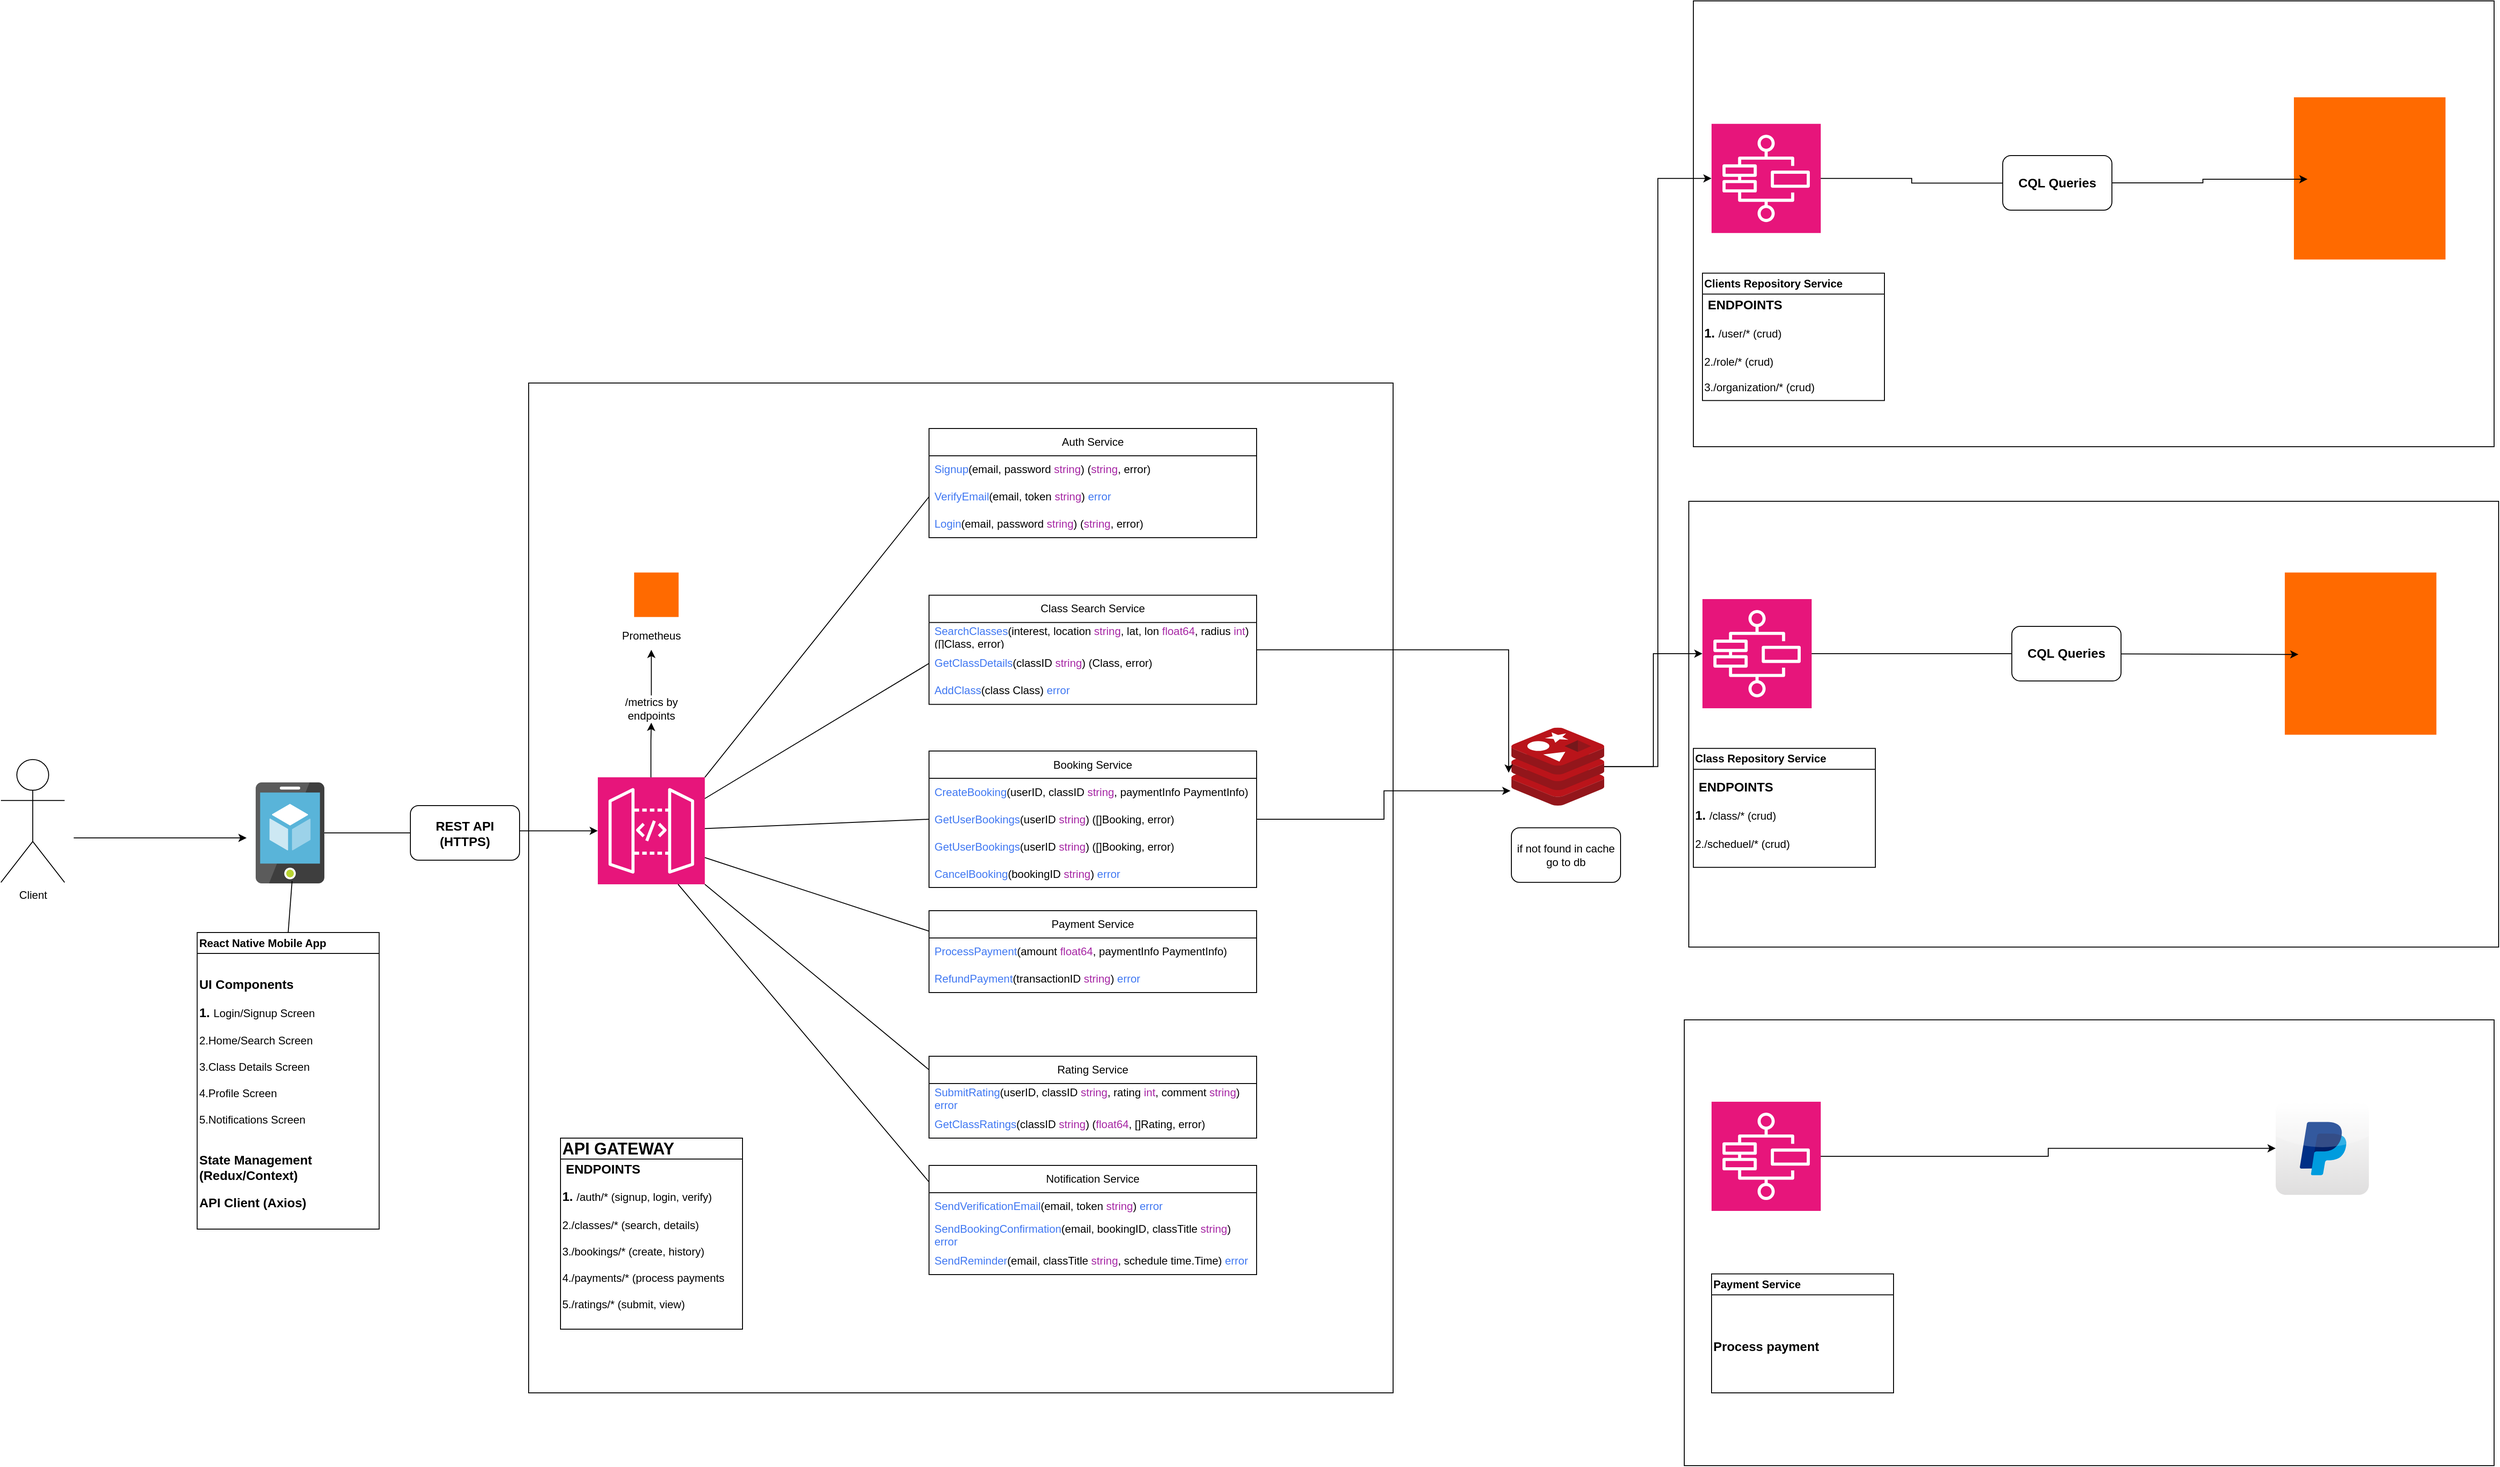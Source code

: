 <mxfile version="26.0.16">
  <diagram name="Page-1" id="qcjHH5lsIiazsaa5W-ul">
    <mxGraphModel dx="4270" dy="3380" grid="1" gridSize="10" guides="1" tooltips="1" connect="1" arrows="1" fold="1" page="1" pageScale="1" pageWidth="850" pageHeight="1100" math="0" shadow="0">
      <root>
        <object label="" id="0">
          <mxCell />
        </object>
        <mxCell id="1" parent="0" />
        <mxCell id="JZDSqkAnThd7MCSSOPGy-16" value="" style="rounded=0;whiteSpace=wrap;html=1;" vertex="1" parent="1">
          <mxGeometry x="1565" y="-40" width="890" height="490" as="geometry" />
        </mxCell>
        <mxCell id="JZDSqkAnThd7MCSSOPGy-15" value="" style="rounded=0;whiteSpace=wrap;html=1;" vertex="1" parent="1">
          <mxGeometry x="1570" y="-590" width="880" height="490" as="geometry" />
        </mxCell>
        <mxCell id="cJNAo7-rpcSI7vIQ_iWm-20" value="" style="rounded=0;whiteSpace=wrap;html=1;" parent="1" vertex="1">
          <mxGeometry x="290" y="-170" width="950" height="1110" as="geometry" />
        </mxCell>
        <mxCell id="cJNAo7-rpcSI7vIQ_iWm-12" style="edgeStyle=orthogonalEdgeStyle;rounded=0;orthogonalLoop=1;jettySize=auto;html=1;entryX=0;entryY=0.5;entryDx=0;entryDy=0;entryPerimeter=0;" parent="1" source="UwGBYlB62zekXMj5KIBy-1" target="UwGBYlB62zekXMj5KIBy-3" edge="1">
          <mxGeometry relative="1" as="geometry">
            <mxPoint x="220" y="324.5" as="targetPoint" />
          </mxGeometry>
        </mxCell>
        <mxCell id="UwGBYlB62zekXMj5KIBy-1" value="" style="image;sketch=0;aspect=fixed;html=1;points=[];align=center;fontSize=12;image=img/lib/mscae/App_Service_Mobile_App.svg;" parent="1" vertex="1">
          <mxGeometry x="-10" y="269" width="75.48" height="111" as="geometry" />
        </mxCell>
        <mxCell id="UAeihqjAnbuL0MjybBQk-22" style="edgeStyle=orthogonalEdgeStyle;rounded=0;orthogonalLoop=1;jettySize=auto;html=1;" parent="1" source="UwGBYlB62zekXMj5KIBy-3" target="cJNAo7-rpcSI7vIQ_iWm-20" edge="1">
          <mxGeometry relative="1" as="geometry">
            <Array as="points">
              <mxPoint x="630" y="-130" />
              <mxPoint x="630" y="-130" />
            </Array>
          </mxGeometry>
        </mxCell>
        <mxCell id="UwGBYlB62zekXMj5KIBy-3" value="" style="sketch=0;points=[[0,0,0],[0.25,0,0],[0.5,0,0],[0.75,0,0],[1,0,0],[0,1,0],[0.25,1,0],[0.5,1,0],[0.75,1,0],[1,1,0],[0,0.25,0],[0,0.5,0],[0,0.75,0],[1,0.25,0],[1,0.5,0],[1,0.75,0]];outlineConnect=0;fontColor=#232F3E;fillColor=#E7157B;strokeColor=#ffffff;dashed=0;verticalLabelPosition=bottom;verticalAlign=top;align=center;html=1;fontSize=12;fontStyle=0;aspect=fixed;shape=mxgraph.aws4.resourceIcon;resIcon=mxgraph.aws4.api_gateway;" parent="1" vertex="1">
          <mxGeometry x="366" y="263.4" width="117.6" height="117.6" as="geometry" />
        </mxCell>
        <mxCell id="feQHXw3CqpQp4v3quzRs-2" value="Client" style="shape=umlActor;verticalLabelPosition=bottom;verticalAlign=top;html=1;outlineConnect=0;" parent="1" vertex="1">
          <mxGeometry x="-290" y="243.9" width="70" height="135" as="geometry" />
        </mxCell>
        <mxCell id="feQHXw3CqpQp4v3quzRs-13" value="" style="points=[];aspect=fixed;html=1;align=center;shadow=0;dashed=0;fillColor=#FF6A00;strokeColor=none;shape=mxgraph.alibaba_cloud.prometheus;" parent="1" vertex="1">
          <mxGeometry x="405.9" y="38.3" width="48.9" height="48.9" as="geometry" />
        </mxCell>
        <mxCell id="feQHXw3CqpQp4v3quzRs-14" value="Prometheus" style="text;html=1;align=center;verticalAlign=middle;whiteSpace=wrap;rounded=0;" parent="1" vertex="1">
          <mxGeometry x="394.8" y="93.2" width="60" height="30" as="geometry" />
        </mxCell>
        <mxCell id="feQHXw3CqpQp4v3quzRs-15" value="" style="endArrow=classic;html=1;rounded=0;entryX=0.5;entryY=1;entryDx=0;entryDy=0;" parent="1" source="feQHXw3CqpQp4v3quzRs-16" target="feQHXw3CqpQp4v3quzRs-14" edge="1">
          <mxGeometry width="50" height="50" relative="1" as="geometry">
            <mxPoint x="353.35" y="284.4" as="sourcePoint" />
            <mxPoint x="363.35" y="213.4" as="targetPoint" />
          </mxGeometry>
        </mxCell>
        <mxCell id="feQHXw3CqpQp4v3quzRs-18" value="" style="endArrow=classic;html=1;rounded=0;entryX=0.5;entryY=1;entryDx=0;entryDy=0;" parent="1" target="feQHXw3CqpQp4v3quzRs-16" edge="1">
          <mxGeometry width="50" height="50" relative="1" as="geometry">
            <mxPoint x="424.35" y="263.4" as="sourcePoint" />
            <mxPoint x="352.35" y="183.4" as="targetPoint" />
            <Array as="points">
              <mxPoint x="424.35" y="223.4" />
            </Array>
          </mxGeometry>
        </mxCell>
        <mxCell id="feQHXw3CqpQp4v3quzRs-16" value="/metrics by endpoints" style="text;html=1;align=center;verticalAlign=middle;whiteSpace=wrap;rounded=0;" parent="1" vertex="1">
          <mxGeometry x="394.8" y="173.4" width="60" height="30" as="geometry" />
        </mxCell>
        <mxCell id="cJNAo7-rpcSI7vIQ_iWm-6" value="" style="endArrow=classic;html=1;rounded=0;" parent="1" edge="1">
          <mxGeometry width="50" height="50" relative="1" as="geometry">
            <mxPoint x="-210" y="330" as="sourcePoint" />
            <mxPoint x="-20" y="330" as="targetPoint" />
          </mxGeometry>
        </mxCell>
        <mxCell id="cJNAo7-rpcSI7vIQ_iWm-8" value="&lt;div&gt;React Native Mobile App&lt;/div&gt;" style="swimlane;whiteSpace=wrap;html=1;startSize=23;align=left;" parent="1" vertex="1">
          <mxGeometry x="-74.3" y="434" width="200" height="326" as="geometry" />
        </mxCell>
        <mxCell id="cJNAo7-rpcSI7vIQ_iWm-11" value="&lt;h3&gt;UI Components&lt;/h3&gt;&lt;h3&gt;1.&amp;nbsp;&lt;span style=&quot;background-color: transparent; color: light-dark(rgb(0, 0, 0), rgb(255, 255, 255)); font-size: 12px; font-weight: normal;&quot;&gt;Login/Signup Screen&lt;/span&gt;&lt;/h3&gt;&lt;h3&gt;&lt;span style=&quot;background-color: transparent; color: light-dark(rgb(0, 0, 0), rgb(255, 255, 255)); font-size: 12px; font-weight: normal;&quot;&gt;2.&lt;/span&gt;&lt;span style=&quot;background-color: transparent; color: light-dark(rgb(0, 0, 0), rgb(255, 255, 255)); font-size: 12px; font-weight: normal;&quot;&gt;Home/Search Screen&lt;/span&gt;&lt;/h3&gt;&lt;div&gt;3.&lt;span style=&quot;background-color: transparent; color: light-dark(rgb(0, 0, 0), rgb(255, 255, 255));&quot;&gt;Class Details Screen&lt;/span&gt;&lt;/div&gt;&lt;div&gt;&lt;span style=&quot;background-color: transparent; color: light-dark(rgb(0, 0, 0), rgb(255, 255, 255));&quot;&gt;&lt;br&gt;&lt;/span&gt;&lt;/div&gt;&lt;div&gt;&lt;span style=&quot;background-color: transparent; color: light-dark(rgb(0, 0, 0), rgb(255, 255, 255));&quot;&gt;4.&lt;/span&gt;&lt;span style=&quot;background-color: transparent; color: light-dark(rgb(0, 0, 0), rgb(255, 255, 255));&quot;&gt;Profile Screen&lt;/span&gt;&lt;/div&gt;&lt;div&gt;&lt;span style=&quot;background-color: transparent; color: light-dark(rgb(0, 0, 0), rgb(255, 255, 255));&quot;&gt;&lt;br&gt;&lt;/span&gt;&lt;/div&gt;&lt;div&gt;&lt;div&gt;5.Notifications Screen&lt;/div&gt;&lt;/div&gt;&lt;div&gt;&lt;br&gt;&lt;/div&gt;&lt;div&gt;&lt;h3&gt;State Management (Redux/Context)&lt;/h3&gt;&lt;/div&gt;&lt;div&gt;&lt;h3&gt;API Client (Axios)&lt;/h3&gt;&lt;/div&gt;" style="text;html=1;align=left;verticalAlign=middle;whiteSpace=wrap;rounded=0;" parent="cJNAo7-rpcSI7vIQ_iWm-8" vertex="1">
          <mxGeometry y="24.4" width="195.92" height="305.6" as="geometry" />
        </mxCell>
        <mxCell id="cJNAo7-rpcSI7vIQ_iWm-13" value="&lt;h3&gt;REST API (HTTPS)&lt;/h3&gt;" style="rounded=1;whiteSpace=wrap;html=1;" parent="1" vertex="1">
          <mxGeometry x="160" y="294.5" width="120" height="60" as="geometry" />
        </mxCell>
        <mxCell id="cJNAo7-rpcSI7vIQ_iWm-14" value="&lt;h2&gt;API GATEWAY&lt;/h2&gt;" style="swimlane;whiteSpace=wrap;html=1;startSize=23;align=left;" parent="1" vertex="1">
          <mxGeometry x="325" y="660" width="200" height="210" as="geometry" />
        </mxCell>
        <mxCell id="cJNAo7-rpcSI7vIQ_iWm-15" value="&lt;h3&gt;&amp;nbsp;ENDPOINTS&lt;/h3&gt;&lt;h3&gt;1.&amp;nbsp;&lt;span style=&quot;background-color: transparent; color: light-dark(rgb(0, 0, 0), rgb(255, 255, 255)); font-size: 12px; font-weight: normal;&quot; class=&quot;text-sm px-1 rounded-sm !font-mono bg-sunset/10 text-rust dark:bg-dawn/10 dark:text-dawn&quot;&gt;/auth/*&lt;/span&gt;&lt;span style=&quot;background-color: transparent; color: light-dark(rgb(0, 0, 0), rgb(255, 255, 255)); font-size: 12px; font-weight: normal;&quot;&gt; (signup, login, verify)&lt;/span&gt;&lt;/h3&gt;&lt;h3&gt;&lt;span style=&quot;background-color: transparent; color: light-dark(rgb(0, 0, 0), rgb(255, 255, 255)); font-size: 12px; font-weight: normal;&quot;&gt;2.&lt;/span&gt;&lt;span style=&quot;background-color: transparent; color: light-dark(rgb(0, 0, 0), rgb(255, 255, 255)); font-size: 12px; font-weight: normal;&quot; class=&quot;text-sm px-1 rounded-sm !font-mono bg-sunset/10 text-rust dark:bg-dawn/10 dark:text-dawn&quot;&gt;/classes/*&lt;/span&gt;&lt;span style=&quot;background-color: transparent; color: light-dark(rgb(0, 0, 0), rgb(255, 255, 255)); font-size: 12px; font-weight: normal;&quot;&gt; (search, details)&lt;/span&gt;&lt;/h3&gt;&lt;div&gt;3.&lt;span style=&quot;background-color: transparent; color: light-dark(rgb(0, 0, 0), rgb(255, 255, 255));&quot; class=&quot;text-sm px-1 rounded-sm !font-mono bg-sunset/10 text-rust dark:bg-dawn/10 dark:text-dawn&quot;&gt;/bookings/*&lt;/span&gt;&lt;span style=&quot;background-color: transparent; color: light-dark(rgb(0, 0, 0), rgb(255, 255, 255));&quot;&gt; (create, history)&lt;/span&gt;&lt;/div&gt;&lt;div&gt;&lt;span style=&quot;background-color: transparent; color: light-dark(rgb(0, 0, 0), rgb(255, 255, 255));&quot;&gt;&lt;br&gt;&lt;/span&gt;&lt;/div&gt;&lt;div&gt;&lt;span style=&quot;background-color: transparent; color: light-dark(rgb(0, 0, 0), rgb(255, 255, 255));&quot;&gt;4.&lt;/span&gt;&lt;span style=&quot;background-color: transparent; color: light-dark(rgb(0, 0, 0), rgb(255, 255, 255));&quot; class=&quot;text-sm px-1 rounded-sm !font-mono bg-sunset/10 text-rust dark:bg-dawn/10 dark:text-dawn&quot;&gt;/payments/*&lt;/span&gt;&lt;span style=&quot;background-color: transparent; color: light-dark(rgb(0, 0, 0), rgb(255, 255, 255));&quot;&gt; (process payments&lt;/span&gt;&lt;/div&gt;&lt;div&gt;&lt;span style=&quot;background-color: transparent; color: light-dark(rgb(0, 0, 0), rgb(255, 255, 255));&quot;&gt;&lt;br&gt;&lt;/span&gt;&lt;/div&gt;&lt;div&gt;&lt;div&gt;5.&lt;span style=&quot;background-color: transparent; color: light-dark(rgb(0, 0, 0), rgb(255, 255, 255));&quot; class=&quot;text-sm px-1 rounded-sm !font-mono bg-sunset/10 text-rust dark:bg-dawn/10 dark:text-dawn&quot;&gt;/ratings/*&lt;/span&gt;&lt;span style=&quot;background-color: transparent; color: light-dark(rgb(0, 0, 0), rgb(255, 255, 255));&quot;&gt; (submit, view)&lt;/span&gt;&lt;/div&gt;&lt;/div&gt;&lt;div&gt;&lt;br&gt;&lt;/div&gt;&lt;div&gt;&lt;h3&gt;&lt;br&gt;&lt;/h3&gt;&lt;/div&gt;" style="text;html=1;align=left;verticalAlign=middle;whiteSpace=wrap;rounded=0;" parent="cJNAo7-rpcSI7vIQ_iWm-14" vertex="1">
          <mxGeometry y="20.4" width="195.92" height="219.6" as="geometry" />
        </mxCell>
        <mxCell id="cJNAo7-rpcSI7vIQ_iWm-17" value="" style="endArrow=none;html=1;rounded=0;exitX=0.5;exitY=0;exitDx=0;exitDy=0;" parent="1" source="cJNAo7-rpcSI7vIQ_iWm-8" edge="1">
          <mxGeometry width="50" height="50" relative="1" as="geometry">
            <mxPoint x="30" y="428" as="sourcePoint" />
            <mxPoint x="30" y="377.5" as="targetPoint" />
          </mxGeometry>
        </mxCell>
        <mxCell id="UAeihqjAnbuL0MjybBQk-2" value="" style="image;sketch=0;aspect=fixed;html=1;points=[];align=center;fontSize=12;image=img/lib/mscae/Cache_Redis_Product.svg;" parent="1" vertex="1">
          <mxGeometry x="1370" y="208.8" width="102.02" height="85.7" as="geometry" />
        </mxCell>
        <mxCell id="UAeihqjAnbuL0MjybBQk-3" value="&lt;div&gt;Auth Service&lt;/div&gt;" style="swimlane;fontStyle=0;childLayout=stackLayout;horizontal=1;startSize=30;horizontalStack=0;resizeParent=1;resizeParentMax=0;resizeLast=0;collapsible=1;marginBottom=0;whiteSpace=wrap;html=1;" parent="1" vertex="1">
          <mxGeometry x="730" y="-120" width="360" height="120" as="geometry" />
        </mxCell>
        <mxCell id="UAeihqjAnbuL0MjybBQk-4" value="&lt;span style=&quot;color: rgb(64, 120, 242);&quot; class=&quot;hljs-function&quot;&gt;Signup&lt;/span&gt;&lt;span class=&quot;hljs-function hljs-params&quot;&gt;(email, password &lt;/span&gt;&lt;span style=&quot;color: rgb(166, 38, 164);&quot; class=&quot;hljs-function hljs-params&quot;&gt;string&lt;/span&gt;&lt;span class=&quot;hljs-function hljs-params&quot;&gt;)&lt;/span&gt;&lt;span class=&quot;hljs-function&quot;&gt; &lt;/span&gt;&lt;span class=&quot;hljs-function hljs-params&quot;&gt;(&lt;/span&gt;&lt;span style=&quot;color: rgb(166, 38, 164);&quot; class=&quot;hljs-function hljs-params&quot;&gt;string&lt;/span&gt;&lt;span class=&quot;hljs-function hljs-params&quot;&gt;, error)&lt;/span&gt;" style="text;strokeColor=none;fillColor=none;align=left;verticalAlign=middle;spacingLeft=4;spacingRight=4;overflow=hidden;points=[[0,0.5],[1,0.5]];portConstraint=eastwest;rotatable=0;whiteSpace=wrap;html=1;" parent="UAeihqjAnbuL0MjybBQk-3" vertex="1">
          <mxGeometry y="30" width="360" height="30" as="geometry" />
        </mxCell>
        <mxCell id="UAeihqjAnbuL0MjybBQk-17" value="&lt;span style=&quot;color: rgb(64, 120, 242);&quot; class=&quot;hljs-function&quot;&gt;VerifyEmail&lt;/span&gt;&lt;span class=&quot;hljs-function hljs-params&quot;&gt;(email, token&amp;nbsp;&lt;/span&gt;&lt;span style=&quot;color: rgb(166, 38, 164);&quot; class=&quot;hljs-function hljs-params&quot;&gt;string&lt;/span&gt;&lt;span class=&quot;hljs-function hljs-params&quot;&gt;)&lt;/span&gt;&lt;span class=&quot;hljs-function&quot;&gt;&amp;nbsp;&lt;/span&gt;&lt;span style=&quot;color: rgb(64, 120, 242);&quot; class=&quot;hljs-function&quot;&gt;error&lt;/span&gt;" style="text;strokeColor=none;fillColor=none;align=left;verticalAlign=middle;spacingLeft=4;spacingRight=4;overflow=hidden;points=[[0,0.5],[1,0.5]];portConstraint=eastwest;rotatable=0;whiteSpace=wrap;html=1;" parent="UAeihqjAnbuL0MjybBQk-3" vertex="1">
          <mxGeometry y="60" width="360" height="30" as="geometry" />
        </mxCell>
        <mxCell id="UAeihqjAnbuL0MjybBQk-18" value="&lt;div&gt;&lt;span style=&quot;color: rgb(64, 120, 242);&quot; class=&quot;hljs-function&quot;&gt;Login&lt;/span&gt;&lt;span class=&quot;hljs-function hljs-params&quot;&gt;(email, password &lt;/span&gt;&lt;span style=&quot;color: rgb(166, 38, 164);&quot; class=&quot;hljs-function hljs-params&quot;&gt;string&lt;/span&gt;&lt;span class=&quot;hljs-function hljs-params&quot;&gt;)&lt;/span&gt;&lt;span class=&quot;hljs-function&quot;&gt; &lt;/span&gt;&lt;span class=&quot;hljs-function hljs-params&quot;&gt;(&lt;/span&gt;&lt;span style=&quot;color: rgb(166, 38, 164);&quot; class=&quot;hljs-function hljs-params&quot;&gt;string&lt;/span&gt;&lt;span class=&quot;hljs-function hljs-params&quot;&gt;, error)&lt;/span&gt;&lt;/div&gt;" style="text;strokeColor=none;fillColor=none;align=left;verticalAlign=middle;spacingLeft=4;spacingRight=4;overflow=hidden;points=[[0,0.5],[1,0.5]];portConstraint=eastwest;rotatable=0;whiteSpace=wrap;html=1;" parent="UAeihqjAnbuL0MjybBQk-3" vertex="1">
          <mxGeometry y="90" width="360" height="30" as="geometry" />
        </mxCell>
        <mxCell id="UAeihqjAnbuL0MjybBQk-8" value="Class Search Service" style="swimlane;fontStyle=0;childLayout=stackLayout;horizontal=1;startSize=30;horizontalStack=0;resizeParent=1;resizeParentMax=0;resizeLast=0;collapsible=1;marginBottom=0;whiteSpace=wrap;html=1;" parent="1" vertex="1">
          <mxGeometry x="730" y="63.2" width="360" height="120" as="geometry" />
        </mxCell>
        <mxCell id="UAeihqjAnbuL0MjybBQk-9" value="&lt;div&gt;&lt;span style=&quot;color: rgb(64, 120, 242);&quot; class=&quot;hljs-function&quot;&gt;SearchClasses&lt;/span&gt;&lt;span class=&quot;hljs-function hljs-params&quot;&gt;(interest, location &lt;/span&gt;&lt;span style=&quot;color: rgb(166, 38, 164);&quot; class=&quot;hljs-function hljs-params&quot;&gt;string&lt;/span&gt;&lt;span class=&quot;hljs-function hljs-params&quot;&gt;, lat, lon &lt;/span&gt;&lt;span style=&quot;color: rgb(166, 38, 164);&quot; class=&quot;hljs-function hljs-params&quot;&gt;float64&lt;/span&gt;&lt;span class=&quot;hljs-function hljs-params&quot;&gt;, radius &lt;/span&gt;&lt;span style=&quot;color: rgb(166, 38, 164);&quot; class=&quot;hljs-function hljs-params&quot;&gt;int&lt;/span&gt;&lt;span class=&quot;hljs-function hljs-params&quot;&gt;)&lt;/span&gt;&lt;span class=&quot;hljs-function&quot;&gt; &lt;/span&gt;&lt;span class=&quot;hljs-function hljs-params&quot;&gt;([]Class, error)&lt;/span&gt;&lt;/div&gt;" style="text;strokeColor=none;fillColor=none;align=left;verticalAlign=middle;spacingLeft=4;spacingRight=4;overflow=hidden;points=[[0,0.5],[1,0.5]];portConstraint=eastwest;rotatable=0;whiteSpace=wrap;html=1;" parent="UAeihqjAnbuL0MjybBQk-8" vertex="1">
          <mxGeometry y="30" width="360" height="30" as="geometry" />
        </mxCell>
        <mxCell id="UAeihqjAnbuL0MjybBQk-19" value="&lt;div&gt;&lt;span style=&quot;color: rgb(64, 120, 242);&quot; class=&quot;hljs-function&quot;&gt;GetClassDetails&lt;/span&gt;&lt;span class=&quot;hljs-function hljs-params&quot;&gt;(classID &lt;/span&gt;&lt;span style=&quot;color: rgb(166, 38, 164);&quot; class=&quot;hljs-function hljs-params&quot;&gt;string&lt;/span&gt;&lt;span class=&quot;hljs-function hljs-params&quot;&gt;)&lt;/span&gt;&lt;span class=&quot;hljs-function&quot;&gt; &lt;/span&gt;&lt;span class=&quot;hljs-function hljs-params&quot;&gt;(Class, error)&lt;/span&gt;&lt;/div&gt;" style="text;strokeColor=none;fillColor=none;align=left;verticalAlign=middle;spacingLeft=4;spacingRight=4;overflow=hidden;points=[[0,0.5],[1,0.5]];portConstraint=eastwest;rotatable=0;whiteSpace=wrap;html=1;" parent="UAeihqjAnbuL0MjybBQk-8" vertex="1">
          <mxGeometry y="60" width="360" height="30" as="geometry" />
        </mxCell>
        <mxCell id="UAeihqjAnbuL0MjybBQk-20" value="&lt;div&gt;&lt;span style=&quot;color: rgb(64, 120, 242);&quot; class=&quot;hljs-function&quot;&gt;AddClass&lt;/span&gt;&lt;span class=&quot;hljs-function hljs-params&quot;&gt;(class Class)&lt;/span&gt;&lt;span class=&quot;hljs-function&quot;&gt; &lt;/span&gt;&lt;span style=&quot;color: rgb(64, 120, 242);&quot; class=&quot;hljs-function&quot;&gt;error&lt;/span&gt;&lt;/div&gt;" style="text;strokeColor=none;fillColor=none;align=left;verticalAlign=middle;spacingLeft=4;spacingRight=4;overflow=hidden;points=[[0,0.5],[1,0.5]];portConstraint=eastwest;rotatable=0;whiteSpace=wrap;html=1;" parent="UAeihqjAnbuL0MjybBQk-8" vertex="1">
          <mxGeometry y="90" width="360" height="30" as="geometry" />
        </mxCell>
        <mxCell id="UAeihqjAnbuL0MjybBQk-10" value="Booking Service" style="swimlane;fontStyle=0;childLayout=stackLayout;horizontal=1;startSize=30;horizontalStack=0;resizeParent=1;resizeParentMax=0;resizeLast=0;collapsible=1;marginBottom=0;whiteSpace=wrap;html=1;" parent="1" vertex="1">
          <mxGeometry x="730" y="234.5" width="360" height="150" as="geometry" />
        </mxCell>
        <mxCell id="UAeihqjAnbuL0MjybBQk-11" value="&lt;div&gt;&lt;span class=&quot;hljs-function&quot;&gt; &lt;/span&gt;&lt;span style=&quot;color: rgb(64, 120, 242);&quot; class=&quot;hljs-function&quot;&gt;CreateBooking&lt;/span&gt;&lt;span class=&quot;hljs-function hljs-params&quot;&gt;(userID, classID &lt;/span&gt;&lt;span style=&quot;color: rgb(166, 38, 164);&quot; class=&quot;hljs-function hljs-params&quot;&gt;string&lt;/span&gt;&lt;span class=&quot;hljs-function hljs-params&quot;&gt;, paymentInfo PaymentInfo)&lt;/span&gt;&lt;/div&gt;" style="text;strokeColor=none;fillColor=none;align=left;verticalAlign=middle;spacingLeft=4;spacingRight=4;overflow=hidden;points=[[0,0.5],[1,0.5]];portConstraint=eastwest;rotatable=0;whiteSpace=wrap;html=1;" parent="UAeihqjAnbuL0MjybBQk-10" vertex="1">
          <mxGeometry y="30" width="360" height="30" as="geometry" />
        </mxCell>
        <mxCell id="UAeihqjAnbuL0MjybBQk-29" value="&lt;div&gt;&lt;span style=&quot;color: rgb(64, 120, 242);&quot; class=&quot;hljs-function&quot;&gt;GetUserBookings&lt;/span&gt;&lt;span class=&quot;hljs-function hljs-params&quot;&gt;(userID &lt;/span&gt;&lt;span style=&quot;color: rgb(166, 38, 164);&quot; class=&quot;hljs-function hljs-params&quot;&gt;string&lt;/span&gt;&lt;span class=&quot;hljs-function hljs-params&quot;&gt;)&lt;/span&gt;&lt;span class=&quot;hljs-function&quot;&gt; &lt;/span&gt;&lt;span class=&quot;hljs-function hljs-params&quot;&gt;([]Booking, error)&lt;/span&gt;&lt;/div&gt;" style="text;strokeColor=none;fillColor=none;align=left;verticalAlign=middle;spacingLeft=4;spacingRight=4;overflow=hidden;points=[[0,0.5],[1,0.5]];portConstraint=eastwest;rotatable=0;whiteSpace=wrap;html=1;" parent="UAeihqjAnbuL0MjybBQk-10" vertex="1">
          <mxGeometry y="60" width="360" height="30" as="geometry" />
        </mxCell>
        <mxCell id="JZDSqkAnThd7MCSSOPGy-10" value="&lt;div&gt;&lt;span style=&quot;color: rgb(64, 120, 242);&quot; class=&quot;hljs-function&quot;&gt;GetUserBookings&lt;/span&gt;&lt;span class=&quot;hljs-function hljs-params&quot;&gt;(userID &lt;/span&gt;&lt;span style=&quot;color: rgb(166, 38, 164);&quot; class=&quot;hljs-function hljs-params&quot;&gt;string&lt;/span&gt;&lt;span class=&quot;hljs-function hljs-params&quot;&gt;)&lt;/span&gt;&lt;span class=&quot;hljs-function&quot;&gt; &lt;/span&gt;&lt;span class=&quot;hljs-function hljs-params&quot;&gt;([]Booking, error)&lt;/span&gt;&lt;/div&gt;" style="text;strokeColor=none;fillColor=none;align=left;verticalAlign=middle;spacingLeft=4;spacingRight=4;overflow=hidden;points=[[0,0.5],[1,0.5]];portConstraint=eastwest;rotatable=0;whiteSpace=wrap;html=1;" vertex="1" parent="UAeihqjAnbuL0MjybBQk-10">
          <mxGeometry y="90" width="360" height="30" as="geometry" />
        </mxCell>
        <mxCell id="UAeihqjAnbuL0MjybBQk-30" value="&lt;div&gt;&lt;span style=&quot;color: rgb(64, 120, 242);&quot; class=&quot;hljs-function&quot;&gt;CancelBooking&lt;/span&gt;&lt;span class=&quot;hljs-function hljs-params&quot;&gt;(bookingID &lt;/span&gt;&lt;span style=&quot;color: rgb(166, 38, 164);&quot; class=&quot;hljs-function hljs-params&quot;&gt;string&lt;/span&gt;&lt;span class=&quot;hljs-function hljs-params&quot;&gt;)&lt;/span&gt;&lt;span class=&quot;hljs-function&quot;&gt; &lt;/span&gt;&lt;span style=&quot;color: rgb(64, 120, 242);&quot; class=&quot;hljs-function&quot;&gt;error&lt;/span&gt;&lt;/div&gt;" style="text;strokeColor=none;fillColor=none;align=left;verticalAlign=middle;spacingLeft=4;spacingRight=4;overflow=hidden;points=[[0,0.5],[1,0.5]];portConstraint=eastwest;rotatable=0;whiteSpace=wrap;html=1;" parent="UAeihqjAnbuL0MjybBQk-10" vertex="1">
          <mxGeometry y="120" width="360" height="30" as="geometry" />
        </mxCell>
        <mxCell id="UAeihqjAnbuL0MjybBQk-12" value="Payment Service" style="swimlane;fontStyle=0;childLayout=stackLayout;horizontal=1;startSize=30;horizontalStack=0;resizeParent=1;resizeParentMax=0;resizeLast=0;collapsible=1;marginBottom=0;whiteSpace=wrap;html=1;" parent="1" vertex="1">
          <mxGeometry x="730" y="410" width="360" height="90" as="geometry" />
        </mxCell>
        <mxCell id="UAeihqjAnbuL0MjybBQk-13" value="&lt;div&gt;&lt;span style=&quot;color: rgb(64, 120, 242);&quot; class=&quot;hljs-function&quot;&gt;ProcessPayment&lt;/span&gt;&lt;span class=&quot;hljs-function hljs-params&quot;&gt;(amount &lt;/span&gt;&lt;span style=&quot;color: rgb(166, 38, 164);&quot; class=&quot;hljs-function hljs-params&quot;&gt;float64&lt;/span&gt;&lt;span class=&quot;hljs-function hljs-params&quot;&gt;, paymentInfo PaymentInfo)&lt;/span&gt;&lt;/div&gt;" style="text;strokeColor=none;fillColor=none;align=left;verticalAlign=middle;spacingLeft=4;spacingRight=4;overflow=hidden;points=[[0,0.5],[1,0.5]];portConstraint=eastwest;rotatable=0;whiteSpace=wrap;html=1;" parent="UAeihqjAnbuL0MjybBQk-12" vertex="1">
          <mxGeometry y="30" width="360" height="30" as="geometry" />
        </mxCell>
        <mxCell id="UAeihqjAnbuL0MjybBQk-31" value="&lt;div&gt;&lt;span style=&quot;color: rgb(64, 120, 242);&quot; class=&quot;hljs-function&quot;&gt;RefundPayment&lt;/span&gt;&lt;span class=&quot;hljs-function hljs-params&quot;&gt;(transactionID &lt;/span&gt;&lt;span style=&quot;color: rgb(166, 38, 164);&quot; class=&quot;hljs-function hljs-params&quot;&gt;string&lt;/span&gt;&lt;span class=&quot;hljs-function hljs-params&quot;&gt;)&lt;/span&gt;&lt;span class=&quot;hljs-function&quot;&gt; &lt;/span&gt;&lt;span style=&quot;color: rgb(64, 120, 242);&quot; class=&quot;hljs-function&quot;&gt;error&lt;/span&gt;&lt;/div&gt;" style="text;strokeColor=none;fillColor=none;align=left;verticalAlign=middle;spacingLeft=4;spacingRight=4;overflow=hidden;points=[[0,0.5],[1,0.5]];portConstraint=eastwest;rotatable=0;whiteSpace=wrap;html=1;" parent="UAeihqjAnbuL0MjybBQk-12" vertex="1">
          <mxGeometry y="60" width="360" height="30" as="geometry" />
        </mxCell>
        <mxCell id="UAeihqjAnbuL0MjybBQk-14" value="Rating Service" style="swimlane;fontStyle=0;childLayout=stackLayout;horizontal=1;startSize=30;horizontalStack=0;resizeParent=1;resizeParentMax=0;resizeLast=0;collapsible=1;marginBottom=0;whiteSpace=wrap;html=1;" parent="1" vertex="1">
          <mxGeometry x="730" y="570" width="360" height="90" as="geometry" />
        </mxCell>
        <mxCell id="UAeihqjAnbuL0MjybBQk-15" value="&lt;div&gt;&lt;span style=&quot;color: rgb(64, 120, 242);&quot; class=&quot;hljs-function&quot;&gt;SubmitRating&lt;/span&gt;&lt;span class=&quot;hljs-function hljs-params&quot;&gt;(userID, classID &lt;/span&gt;&lt;span style=&quot;color: rgb(166, 38, 164);&quot; class=&quot;hljs-function hljs-params&quot;&gt;string&lt;/span&gt;&lt;span class=&quot;hljs-function hljs-params&quot;&gt;, rating &lt;/span&gt;&lt;span style=&quot;color: rgb(166, 38, 164);&quot; class=&quot;hljs-function hljs-params&quot;&gt;int&lt;/span&gt;&lt;span class=&quot;hljs-function hljs-params&quot;&gt;, comment &lt;/span&gt;&lt;span style=&quot;color: rgb(166, 38, 164);&quot; class=&quot;hljs-function hljs-params&quot;&gt;string&lt;/span&gt;&lt;span class=&quot;hljs-function hljs-params&quot;&gt;)&lt;/span&gt;&lt;span class=&quot;hljs-function&quot;&gt; &lt;/span&gt;&lt;span style=&quot;color: rgb(64, 120, 242);&quot; class=&quot;hljs-function&quot;&gt;error&lt;/span&gt;&lt;/div&gt;" style="text;strokeColor=none;fillColor=none;align=left;verticalAlign=middle;spacingLeft=4;spacingRight=4;overflow=hidden;points=[[0,0.5],[1,0.5]];portConstraint=eastwest;rotatable=0;whiteSpace=wrap;html=1;" parent="UAeihqjAnbuL0MjybBQk-14" vertex="1">
          <mxGeometry y="30" width="360" height="30" as="geometry" />
        </mxCell>
        <mxCell id="UAeihqjAnbuL0MjybBQk-32" value="&lt;div&gt;&lt;span style=&quot;color: rgb(64, 120, 242);&quot; class=&quot;hljs-function&quot;&gt;GetClassRatings&lt;/span&gt;&lt;span class=&quot;hljs-function hljs-params&quot;&gt;(classID &lt;/span&gt;&lt;span style=&quot;color: rgb(166, 38, 164);&quot; class=&quot;hljs-function hljs-params&quot;&gt;string&lt;/span&gt;&lt;span class=&quot;hljs-function hljs-params&quot;&gt;)&lt;/span&gt;&lt;span class=&quot;hljs-function&quot;&gt; &lt;/span&gt;&lt;span class=&quot;hljs-function hljs-params&quot;&gt;(&lt;/span&gt;&lt;span style=&quot;color: rgb(166, 38, 164);&quot; class=&quot;hljs-function hljs-params&quot;&gt;float64&lt;/span&gt;&lt;span class=&quot;hljs-function hljs-params&quot;&gt;, []Rating, error)&lt;/span&gt;&lt;/div&gt;" style="text;strokeColor=none;fillColor=none;align=left;verticalAlign=middle;spacingLeft=4;spacingRight=4;overflow=hidden;points=[[0,0.5],[1,0.5]];portConstraint=eastwest;rotatable=0;whiteSpace=wrap;html=1;" parent="UAeihqjAnbuL0MjybBQk-14" vertex="1">
          <mxGeometry y="60" width="360" height="30" as="geometry" />
        </mxCell>
        <mxCell id="UAeihqjAnbuL0MjybBQk-33" value="Notification Service" style="swimlane;fontStyle=0;childLayout=stackLayout;horizontal=1;startSize=30;horizontalStack=0;resizeParent=1;resizeParentMax=0;resizeLast=0;collapsible=1;marginBottom=0;whiteSpace=wrap;html=1;" parent="1" vertex="1">
          <mxGeometry x="730" y="690" width="360" height="120" as="geometry" />
        </mxCell>
        <mxCell id="UAeihqjAnbuL0MjybBQk-34" value="&lt;div&gt;&lt;span style=&quot;color: rgb(64, 120, 242);&quot; class=&quot;hljs-function&quot;&gt;SendVerificationEmail&lt;/span&gt;&lt;span class=&quot;hljs-function hljs-params&quot;&gt;(email, token &lt;/span&gt;&lt;span style=&quot;color: rgb(166, 38, 164);&quot; class=&quot;hljs-function hljs-params&quot;&gt;string&lt;/span&gt;&lt;span class=&quot;hljs-function hljs-params&quot;&gt;)&lt;/span&gt;&lt;span class=&quot;hljs-function&quot;&gt; &lt;/span&gt;&lt;span style=&quot;color: rgb(64, 120, 242);&quot; class=&quot;hljs-function&quot;&gt;error&lt;/span&gt;&lt;/div&gt;" style="text;strokeColor=none;fillColor=none;align=left;verticalAlign=middle;spacingLeft=4;spacingRight=4;overflow=hidden;points=[[0,0.5],[1,0.5]];portConstraint=eastwest;rotatable=0;whiteSpace=wrap;html=1;" parent="UAeihqjAnbuL0MjybBQk-33" vertex="1">
          <mxGeometry y="30" width="360" height="30" as="geometry" />
        </mxCell>
        <mxCell id="UAeihqjAnbuL0MjybBQk-35" value="&lt;div&gt;&lt;span style=&quot;color: rgb(64, 120, 242);&quot; class=&quot;hljs-function&quot;&gt;SendBookingConfirmation&lt;/span&gt;&lt;span class=&quot;hljs-function hljs-params&quot;&gt;(email, bookingID, classTitle &lt;/span&gt;&lt;span style=&quot;color: rgb(166, 38, 164);&quot; class=&quot;hljs-function hljs-params&quot;&gt;string&lt;/span&gt;&lt;span class=&quot;hljs-function hljs-params&quot;&gt;)&lt;/span&gt;&lt;span class=&quot;hljs-function&quot;&gt; &lt;/span&gt;&lt;span style=&quot;color: rgb(64, 120, 242);&quot; class=&quot;hljs-function&quot;&gt;error&lt;/span&gt;&lt;/div&gt;" style="text;strokeColor=none;fillColor=none;align=left;verticalAlign=middle;spacingLeft=4;spacingRight=4;overflow=hidden;points=[[0,0.5],[1,0.5]];portConstraint=eastwest;rotatable=0;whiteSpace=wrap;html=1;" parent="UAeihqjAnbuL0MjybBQk-33" vertex="1">
          <mxGeometry y="60" width="360" height="30" as="geometry" />
        </mxCell>
        <mxCell id="UAeihqjAnbuL0MjybBQk-36" value="&lt;div&gt;&lt;span style=&quot;color: rgb(64, 120, 242);&quot; class=&quot;hljs-function&quot;&gt;SendReminder&lt;/span&gt;&lt;span class=&quot;hljs-function hljs-params&quot;&gt;(email, classTitle &lt;/span&gt;&lt;span style=&quot;color: rgb(166, 38, 164);&quot; class=&quot;hljs-function hljs-params&quot;&gt;string&lt;/span&gt;&lt;span class=&quot;hljs-function hljs-params&quot;&gt;, schedule time.Time)&lt;/span&gt;&lt;span class=&quot;hljs-function&quot;&gt; &lt;/span&gt;&lt;span style=&quot;color: rgb(64, 120, 242);&quot; class=&quot;hljs-function&quot;&gt;error&lt;/span&gt;&lt;/div&gt;" style="text;strokeColor=none;fillColor=none;align=left;verticalAlign=middle;spacingLeft=4;spacingRight=4;overflow=hidden;points=[[0,0.5],[1,0.5]];portConstraint=eastwest;rotatable=0;whiteSpace=wrap;html=1;" parent="UAeihqjAnbuL0MjybBQk-33" vertex="1">
          <mxGeometry y="90" width="360" height="30" as="geometry" />
        </mxCell>
        <mxCell id="UAeihqjAnbuL0MjybBQk-40" value="" style="endArrow=none;html=1;rounded=0;entryX=0;entryY=0.5;entryDx=0;entryDy=0;" parent="1" source="UwGBYlB62zekXMj5KIBy-3" target="UAeihqjAnbuL0MjybBQk-19" edge="1">
          <mxGeometry width="50" height="50" relative="1" as="geometry">
            <mxPoint x="480" y="320" as="sourcePoint" />
            <mxPoint x="530" y="270" as="targetPoint" />
          </mxGeometry>
        </mxCell>
        <mxCell id="UAeihqjAnbuL0MjybBQk-41" value="" style="endArrow=none;html=1;rounded=0;entryX=0;entryY=0.5;entryDx=0;entryDy=0;" parent="1" source="UwGBYlB62zekXMj5KIBy-3" target="UAeihqjAnbuL0MjybBQk-29" edge="1">
          <mxGeometry width="50" height="50" relative="1" as="geometry">
            <mxPoint x="494" y="297" as="sourcePoint" />
            <mxPoint x="740" y="148" as="targetPoint" />
          </mxGeometry>
        </mxCell>
        <mxCell id="UAeihqjAnbuL0MjybBQk-42" value="" style="endArrow=none;html=1;rounded=0;entryX=0;entryY=0.25;entryDx=0;entryDy=0;exitX=1;exitY=0.75;exitDx=0;exitDy=0;exitPerimeter=0;" parent="1" source="UwGBYlB62zekXMj5KIBy-3" target="UAeihqjAnbuL0MjybBQk-12" edge="1">
          <mxGeometry width="50" height="50" relative="1" as="geometry">
            <mxPoint x="494" y="330" as="sourcePoint" />
            <mxPoint x="740" y="320" as="targetPoint" />
          </mxGeometry>
        </mxCell>
        <mxCell id="UAeihqjAnbuL0MjybBQk-43" value="" style="endArrow=none;html=1;rounded=0;entryX=-0.001;entryY=0.162;entryDx=0;entryDy=0;exitX=1;exitY=1;exitDx=0;exitDy=0;exitPerimeter=0;entryPerimeter=0;" parent="1" source="UwGBYlB62zekXMj5KIBy-3" target="UAeihqjAnbuL0MjybBQk-14" edge="1">
          <mxGeometry width="50" height="50" relative="1" as="geometry">
            <mxPoint x="494" y="362" as="sourcePoint" />
            <mxPoint x="740" y="443" as="targetPoint" />
          </mxGeometry>
        </mxCell>
        <mxCell id="UAeihqjAnbuL0MjybBQk-44" value="" style="endArrow=none;html=1;rounded=0;entryX=0;entryY=0.5;entryDx=0;entryDy=0;exitX=1;exitY=0;exitDx=0;exitDy=0;exitPerimeter=0;" parent="1" source="UwGBYlB62zekXMj5KIBy-3" target="UAeihqjAnbuL0MjybBQk-17" edge="1">
          <mxGeometry width="50" height="50" relative="1" as="geometry">
            <mxPoint x="494" y="297" as="sourcePoint" />
            <mxPoint x="740" y="148" as="targetPoint" />
          </mxGeometry>
        </mxCell>
        <mxCell id="UAeihqjAnbuL0MjybBQk-45" value="" style="endArrow=none;html=1;rounded=0;entryX=-0.001;entryY=0.148;entryDx=0;entryDy=0;exitX=0.75;exitY=1;exitDx=0;exitDy=0;exitPerimeter=0;entryPerimeter=0;" parent="1" source="UwGBYlB62zekXMj5KIBy-3" target="UAeihqjAnbuL0MjybBQk-33" edge="1">
          <mxGeometry width="50" height="50" relative="1" as="geometry">
            <mxPoint x="494" y="391" as="sourcePoint" />
            <mxPoint x="740" y="595" as="targetPoint" />
          </mxGeometry>
        </mxCell>
        <mxCell id="UAeihqjAnbuL0MjybBQk-46" value="" style="points=[];aspect=fixed;html=1;align=center;shadow=0;dashed=0;fillColor=#FF6A00;strokeColor=none;shape=mxgraph.alibaba_cloud.cassandra_wide-column_database_02;" parent="1" vertex="1">
          <mxGeometry x="2230" y="-484.05" width="166.61" height="178.3" as="geometry" />
        </mxCell>
        <mxCell id="UAeihqjAnbuL0MjybBQk-48" value="" style="sketch=0;points=[[0,0,0],[0.25,0,0],[0.5,0,0],[0.75,0,0],[1,0,0],[0,1,0],[0.25,1,0],[0.5,1,0],[0.75,1,0],[1,1,0],[0,0.25,0],[0,0.5,0],[0,0.75,0],[1,0.25,0],[1,0.5,0],[1,0.75,0]];outlineConnect=0;fontColor=#232F3E;fillColor=#E7157B;strokeColor=#ffffff;dashed=0;verticalLabelPosition=bottom;verticalAlign=top;align=center;html=1;fontSize=12;fontStyle=0;aspect=fixed;shape=mxgraph.aws4.resourceIcon;resIcon=mxgraph.aws4.step_functions;" parent="1" vertex="1">
          <mxGeometry x="1590" y="-454.9" width="120" height="120" as="geometry" />
        </mxCell>
        <mxCell id="UAeihqjAnbuL0MjybBQk-50" style="edgeStyle=orthogonalEdgeStyle;rounded=0;orthogonalLoop=1;jettySize=auto;html=1;entryX=0.09;entryY=0.505;entryDx=0;entryDy=0;entryPerimeter=0;" parent="1" source="JZDSqkAnThd7MCSSOPGy-12" target="UAeihqjAnbuL0MjybBQk-46" edge="1">
          <mxGeometry relative="1" as="geometry" />
        </mxCell>
        <mxCell id="UAeihqjAnbuL0MjybBQk-51" value="Clients Repository Service" style="swimlane;whiteSpace=wrap;html=1;startSize=23;align=left;" parent="1" vertex="1">
          <mxGeometry x="1580" y="-290.7" width="200" height="140" as="geometry" />
        </mxCell>
        <mxCell id="UAeihqjAnbuL0MjybBQk-52" value="&lt;h3&gt;&amp;nbsp;ENDPOINTS&lt;/h3&gt;&lt;h3&gt;1.&amp;nbsp;&lt;span style=&quot;background-color: transparent; color: light-dark(rgb(0, 0, 0), rgb(255, 255, 255)); font-size: 12px; font-weight: normal;&quot; class=&quot;text-sm px-1 rounded-sm !font-mono bg-sunset/10 text-rust dark:bg-dawn/10 dark:text-dawn&quot;&gt;/user/*&lt;/span&gt;&lt;span style=&quot;background-color: transparent; color: light-dark(rgb(0, 0, 0), rgb(255, 255, 255)); font-size: 12px; font-weight: normal;&quot;&gt; (crud)&lt;/span&gt;&lt;/h3&gt;&lt;h3&gt;&lt;span style=&quot;background-color: transparent; color: light-dark(rgb(0, 0, 0), rgb(255, 255, 255)); font-size: 12px; font-weight: normal;&quot;&gt;2.&lt;/span&gt;&lt;span style=&quot;background-color: transparent; color: light-dark(rgb(0, 0, 0), rgb(255, 255, 255)); font-size: 12px; font-weight: normal;&quot; class=&quot;text-sm px-1 rounded-sm !font-mono bg-sunset/10 text-rust dark:bg-dawn/10 dark:text-dawn&quot;&gt;/role/*&lt;/span&gt;&lt;span style=&quot;background-color: transparent; color: light-dark(rgb(0, 0, 0), rgb(255, 255, 255)); font-size: 12px; font-weight: normal;&quot;&gt; (crud)&lt;/span&gt;&lt;/h3&gt;&lt;div&gt;&lt;span style=&quot;background-color: transparent; color: light-dark(rgb(0, 0, 0), rgb(255, 255, 255)); font-size: 12px; font-weight: normal;&quot;&gt;3./organization/* (crud)&lt;/span&gt;&lt;/div&gt;&lt;div&gt;&lt;br&gt;&lt;/div&gt;" style="text;html=1;align=left;verticalAlign=middle;whiteSpace=wrap;rounded=0;" parent="UAeihqjAnbuL0MjybBQk-51" vertex="1">
          <mxGeometry y="20" width="200" height="120" as="geometry" />
        </mxCell>
        <mxCell id="JZDSqkAnThd7MCSSOPGy-2" value="" style="points=[];aspect=fixed;html=1;align=center;shadow=0;dashed=0;fillColor=#FF6A00;strokeColor=none;shape=mxgraph.alibaba_cloud.cassandra_wide-column_database_02;" vertex="1" parent="1">
          <mxGeometry x="2220" y="38.3" width="166.61" height="178.3" as="geometry" />
        </mxCell>
        <mxCell id="JZDSqkAnThd7MCSSOPGy-3" value="" style="sketch=0;points=[[0,0,0],[0.25,0,0],[0.5,0,0],[0.75,0,0],[1,0,0],[0,1,0],[0.25,1,0],[0.5,1,0],[0.75,1,0],[1,1,0],[0,0.25,0],[0,0.5,0],[0,0.75,0],[1,0.25,0],[1,0.5,0],[1,0.75,0]];outlineConnect=0;fontColor=#232F3E;fillColor=#E7157B;strokeColor=#ffffff;dashed=0;verticalLabelPosition=bottom;verticalAlign=top;align=center;html=1;fontSize=12;fontStyle=0;aspect=fixed;shape=mxgraph.aws4.resourceIcon;resIcon=mxgraph.aws4.step_functions;" vertex="1" parent="1">
          <mxGeometry x="1580" y="67.45" width="120" height="120" as="geometry" />
        </mxCell>
        <mxCell id="JZDSqkAnThd7MCSSOPGy-4" style="edgeStyle=orthogonalEdgeStyle;rounded=0;orthogonalLoop=1;jettySize=auto;html=1;entryX=0.09;entryY=0.505;entryDx=0;entryDy=0;entryPerimeter=0;" edge="1" source="JZDSqkAnThd7MCSSOPGy-3" target="JZDSqkAnThd7MCSSOPGy-2" parent="1">
          <mxGeometry relative="1" as="geometry" />
        </mxCell>
        <mxCell id="JZDSqkAnThd7MCSSOPGy-5" value="Class Repository Service" style="swimlane;whiteSpace=wrap;html=1;startSize=23;align=left;" vertex="1" parent="1">
          <mxGeometry x="1570" y="231.65" width="200" height="130.7" as="geometry" />
        </mxCell>
        <mxCell id="JZDSqkAnThd7MCSSOPGy-6" value="&lt;h3&gt;&amp;nbsp;ENDPOINTS&lt;/h3&gt;&lt;h3&gt;1.&amp;nbsp;&lt;span style=&quot;background-color: transparent; color: light-dark(rgb(0, 0, 0), rgb(255, 255, 255)); font-size: 12px; font-weight: normal;&quot; class=&quot;text-sm px-1 rounded-sm !font-mono bg-sunset/10 text-rust dark:bg-dawn/10 dark:text-dawn&quot;&gt;/class/*&lt;/span&gt;&lt;span style=&quot;background-color: transparent; color: light-dark(rgb(0, 0, 0), rgb(255, 255, 255)); font-size: 12px; font-weight: normal;&quot;&gt; (crud)&lt;/span&gt;&lt;/h3&gt;&lt;h3&gt;&lt;span style=&quot;background-color: transparent; color: light-dark(rgb(0, 0, 0), rgb(255, 255, 255)); font-size: 12px; font-weight: normal;&quot;&gt;2.&lt;/span&gt;&lt;span style=&quot;background-color: transparent; color: light-dark(rgb(0, 0, 0), rgb(255, 255, 255)); font-size: 12px; font-weight: normal;&quot; class=&quot;text-sm px-1 rounded-sm !font-mono bg-sunset/10 text-rust dark:bg-dawn/10 dark:text-dawn&quot;&gt;/scheduel/*&lt;/span&gt;&lt;span style=&quot;background-color: transparent; color: light-dark(rgb(0, 0, 0), rgb(255, 255, 255)); font-size: 12px; font-weight: normal;&quot;&gt; (crud)&lt;/span&gt;&lt;/h3&gt;&lt;div&gt;&lt;br&gt;&lt;/div&gt;" style="text;html=1;align=left;verticalAlign=middle;whiteSpace=wrap;rounded=0;" vertex="1" parent="JZDSqkAnThd7MCSSOPGy-5">
          <mxGeometry y="20" width="200" height="120" as="geometry" />
        </mxCell>
        <mxCell id="JZDSqkAnThd7MCSSOPGy-7" style="edgeStyle=orthogonalEdgeStyle;rounded=0;orthogonalLoop=1;jettySize=auto;html=1;entryX=0;entryY=0.5;entryDx=0;entryDy=0;entryPerimeter=0;" edge="1" parent="1" source="UAeihqjAnbuL0MjybBQk-2" target="UAeihqjAnbuL0MjybBQk-48">
          <mxGeometry relative="1" as="geometry">
            <mxPoint x="1450" y="20" as="sourcePoint" />
          </mxGeometry>
        </mxCell>
        <mxCell id="JZDSqkAnThd7MCSSOPGy-8" style="edgeStyle=orthogonalEdgeStyle;rounded=0;orthogonalLoop=1;jettySize=auto;html=1;entryX=0;entryY=0.5;entryDx=0;entryDy=0;entryPerimeter=0;" edge="1" parent="1" source="UAeihqjAnbuL0MjybBQk-2" target="JZDSqkAnThd7MCSSOPGy-3">
          <mxGeometry relative="1" as="geometry" />
        </mxCell>
        <mxCell id="JZDSqkAnThd7MCSSOPGy-9" style="edgeStyle=orthogonalEdgeStyle;rounded=0;orthogonalLoop=1;jettySize=auto;html=1;entryX=-0.029;entryY=0.578;entryDx=0;entryDy=0;entryPerimeter=0;" edge="1" parent="1" source="UAeihqjAnbuL0MjybBQk-8" target="UAeihqjAnbuL0MjybBQk-2">
          <mxGeometry relative="1" as="geometry" />
        </mxCell>
        <mxCell id="JZDSqkAnThd7MCSSOPGy-11" style="edgeStyle=orthogonalEdgeStyle;rounded=0;orthogonalLoop=1;jettySize=auto;html=1;entryX=-0.01;entryY=0.811;entryDx=0;entryDy=0;entryPerimeter=0;" edge="1" parent="1" source="UAeihqjAnbuL0MjybBQk-29" target="UAeihqjAnbuL0MjybBQk-2">
          <mxGeometry relative="1" as="geometry" />
        </mxCell>
        <mxCell id="JZDSqkAnThd7MCSSOPGy-13" value="" style="edgeStyle=orthogonalEdgeStyle;rounded=0;orthogonalLoop=1;jettySize=auto;html=1;entryX=0.09;entryY=0.505;entryDx=0;entryDy=0;entryPerimeter=0;" edge="1" parent="1" source="UAeihqjAnbuL0MjybBQk-48" target="JZDSqkAnThd7MCSSOPGy-12">
          <mxGeometry relative="1" as="geometry">
            <mxPoint x="1710" y="-395" as="sourcePoint" />
            <mxPoint x="2245" y="-394" as="targetPoint" />
          </mxGeometry>
        </mxCell>
        <mxCell id="JZDSqkAnThd7MCSSOPGy-12" value="&lt;h3&gt;CQL Queries&lt;/h3&gt;" style="rounded=1;whiteSpace=wrap;html=1;" vertex="1" parent="1">
          <mxGeometry x="1910" y="-420" width="120" height="60" as="geometry" />
        </mxCell>
        <mxCell id="JZDSqkAnThd7MCSSOPGy-14" value="&lt;h3&gt;CQL Queries&lt;/h3&gt;" style="rounded=1;whiteSpace=wrap;html=1;" vertex="1" parent="1">
          <mxGeometry x="1920" y="97.45" width="120" height="60" as="geometry" />
        </mxCell>
        <mxCell id="JZDSqkAnThd7MCSSOPGy-17" value="if not found in cache go to db" style="rounded=1;whiteSpace=wrap;html=1;" vertex="1" parent="1">
          <mxGeometry x="1370" y="318.9" width="120" height="60" as="geometry" />
        </mxCell>
        <mxCell id="JZDSqkAnThd7MCSSOPGy-38" value="" style="rounded=0;whiteSpace=wrap;html=1;" vertex="1" parent="1">
          <mxGeometry x="1560" y="530" width="890" height="490" as="geometry" />
        </mxCell>
        <mxCell id="JZDSqkAnThd7MCSSOPGy-43" style="edgeStyle=orthogonalEdgeStyle;rounded=0;orthogonalLoop=1;jettySize=auto;html=1;fontFamily=Helvetica;fontSize=12;fontColor=default;" edge="1" parent="1" source="JZDSqkAnThd7MCSSOPGy-39" target="JZDSqkAnThd7MCSSOPGy-42">
          <mxGeometry relative="1" as="geometry" />
        </mxCell>
        <mxCell id="JZDSqkAnThd7MCSSOPGy-39" value="" style="sketch=0;points=[[0,0,0],[0.25,0,0],[0.5,0,0],[0.75,0,0],[1,0,0],[0,1,0],[0.25,1,0],[0.5,1,0],[0.75,1,0],[1,1,0],[0,0.25,0],[0,0.5,0],[0,0.75,0],[1,0.25,0],[1,0.5,0],[1,0.75,0]];outlineConnect=0;fontColor=#232F3E;fillColor=#E7157B;strokeColor=#ffffff;dashed=0;verticalLabelPosition=bottom;verticalAlign=top;align=center;html=1;fontSize=12;fontStyle=0;aspect=fixed;shape=mxgraph.aws4.resourceIcon;resIcon=mxgraph.aws4.step_functions;" vertex="1" parent="1">
          <mxGeometry x="1590" y="620" width="120" height="120" as="geometry" />
        </mxCell>
        <mxCell id="JZDSqkAnThd7MCSSOPGy-40" value="Payment Service" style="swimlane;whiteSpace=wrap;html=1;startSize=23;align=left;" vertex="1" parent="1">
          <mxGeometry x="1590" y="809.3" width="200" height="130.7" as="geometry" />
        </mxCell>
        <mxCell id="JZDSqkAnThd7MCSSOPGy-41" value="&lt;h3&gt;Process payment&lt;/h3&gt;" style="text;html=1;align=left;verticalAlign=middle;whiteSpace=wrap;rounded=0;" vertex="1" parent="JZDSqkAnThd7MCSSOPGy-40">
          <mxGeometry y="20" width="200" height="120" as="geometry" />
        </mxCell>
        <mxCell id="JZDSqkAnThd7MCSSOPGy-42" value="" style="dashed=0;outlineConnect=0;html=1;align=center;labelPosition=center;verticalLabelPosition=bottom;verticalAlign=top;shape=mxgraph.webicons.paypal;gradientColor=#DFDEDE;rounded=0;strokeColor=default;fontFamily=Helvetica;fontSize=12;fontColor=default;" vertex="1" parent="1">
          <mxGeometry x="2210" y="620" width="102.4" height="102.4" as="geometry" />
        </mxCell>
      </root>
    </mxGraphModel>
  </diagram>
</mxfile>

